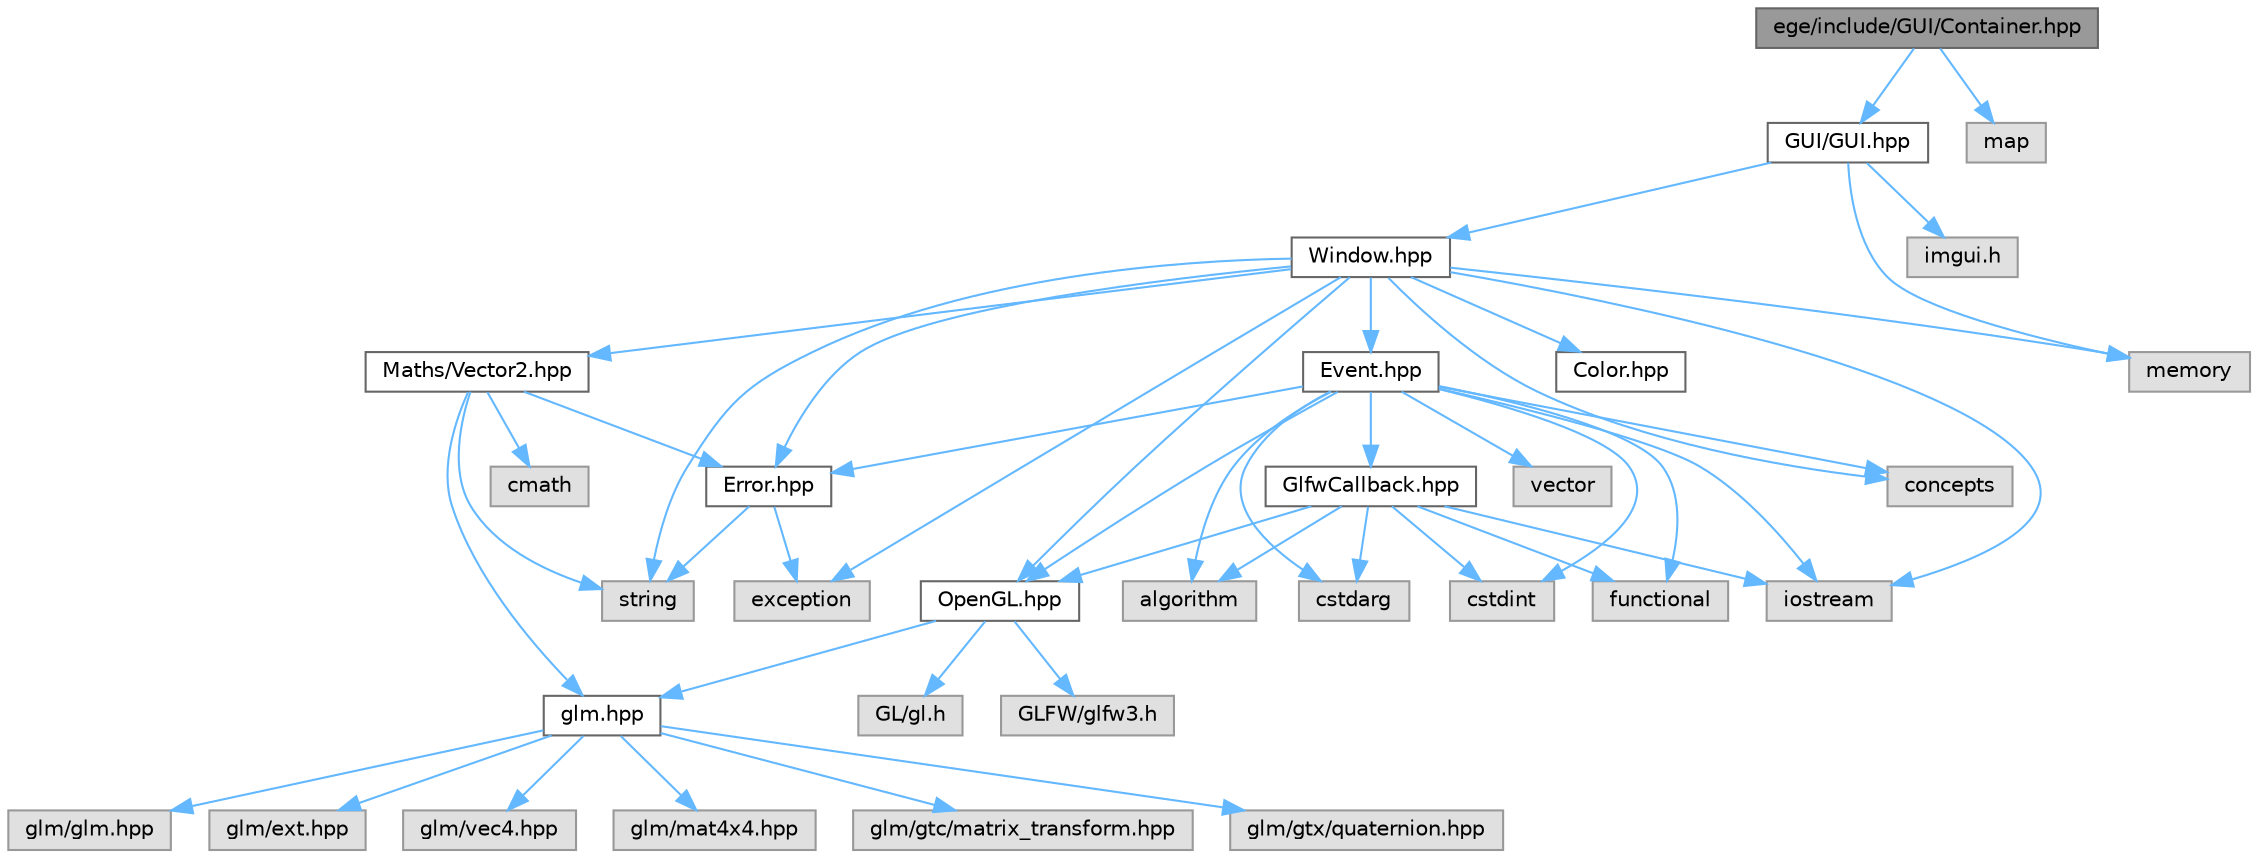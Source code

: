 digraph "ege/include/GUI/Container.hpp"
{
 // LATEX_PDF_SIZE
  bgcolor="transparent";
  edge [fontname=Helvetica,fontsize=10,labelfontname=Helvetica,labelfontsize=10];
  node [fontname=Helvetica,fontsize=10,shape=box,height=0.2,width=0.4];
  Node1 [id="Node000001",label="ege/include/GUI/Container.hpp",height=0.2,width=0.4,color="gray40", fillcolor="grey60", style="filled", fontcolor="black",tooltip=" "];
  Node1 -> Node2 [id="edge47_Node000001_Node000002",color="steelblue1",style="solid",tooltip=" "];
  Node2 [id="Node000002",label="GUI/GUI.hpp",height=0.2,width=0.4,color="grey40", fillcolor="white", style="filled",URL="$GUI_8hpp.html",tooltip=" "];
  Node2 -> Node3 [id="edge48_Node000002_Node000003",color="steelblue1",style="solid",tooltip=" "];
  Node3 [id="Node000003",label="Window.hpp",height=0.2,width=0.4,color="grey40", fillcolor="white", style="filled",URL="$Window_8hpp.html",tooltip="Contains the declaration of the Window class."];
  Node3 -> Node4 [id="edge49_Node000003_Node000004",color="steelblue1",style="solid",tooltip=" "];
  Node4 [id="Node000004",label="Color.hpp",height=0.2,width=0.4,color="grey40", fillcolor="white", style="filled",URL="$Color_8hpp.html",tooltip="Defines the Color class for representing RGBA colors."];
  Node3 -> Node5 [id="edge50_Node000003_Node000005",color="steelblue1",style="solid",tooltip=" "];
  Node5 [id="Node000005",label="Error.hpp",height=0.2,width=0.4,color="grey40", fillcolor="white", style="filled",URL="$Error_8hpp.html",tooltip="Defines the Error class for the ETIB Game Engine."];
  Node5 -> Node6 [id="edge51_Node000005_Node000006",color="steelblue1",style="solid",tooltip=" "];
  Node6 [id="Node000006",label="exception",height=0.2,width=0.4,color="grey60", fillcolor="#E0E0E0", style="filled",tooltip=" "];
  Node5 -> Node7 [id="edge52_Node000005_Node000007",color="steelblue1",style="solid",tooltip=" "];
  Node7 [id="Node000007",label="string",height=0.2,width=0.4,color="grey60", fillcolor="#E0E0E0", style="filled",tooltip=" "];
  Node3 -> Node8 [id="edge53_Node000003_Node000008",color="steelblue1",style="solid",tooltip=" "];
  Node8 [id="Node000008",label="Event.hpp",height=0.2,width=0.4,color="grey40", fillcolor="white", style="filled",URL="$Event_8hpp.html",tooltip="Contains the declaration of the Eventindow class."];
  Node8 -> Node5 [id="edge54_Node000008_Node000005",color="steelblue1",style="solid",tooltip=" "];
  Node8 -> Node9 [id="edge55_Node000008_Node000009",color="steelblue1",style="solid",tooltip=" "];
  Node9 [id="Node000009",label="GlfwCallback.hpp",height=0.2,width=0.4,color="grey40", fillcolor="white", style="filled",URL="$GlfwCallback_8hpp.html",tooltip=" "];
  Node9 -> Node10 [id="edge56_Node000009_Node000010",color="steelblue1",style="solid",tooltip=" "];
  Node10 [id="Node000010",label="OpenGL.hpp",height=0.2,width=0.4,color="grey40", fillcolor="white", style="filled",URL="$OpenGL_8hpp.html",tooltip=" "];
  Node10 -> Node11 [id="edge57_Node000010_Node000011",color="steelblue1",style="solid",tooltip=" "];
  Node11 [id="Node000011",label="glm.hpp",height=0.2,width=0.4,color="grey40", fillcolor="white", style="filled",URL="$glm_8hpp.html",tooltip=" "];
  Node11 -> Node12 [id="edge58_Node000011_Node000012",color="steelblue1",style="solid",tooltip=" "];
  Node12 [id="Node000012",label="glm/glm.hpp",height=0.2,width=0.4,color="grey60", fillcolor="#E0E0E0", style="filled",tooltip=" "];
  Node11 -> Node13 [id="edge59_Node000011_Node000013",color="steelblue1",style="solid",tooltip=" "];
  Node13 [id="Node000013",label="glm/ext.hpp",height=0.2,width=0.4,color="grey60", fillcolor="#E0E0E0", style="filled",tooltip=" "];
  Node11 -> Node14 [id="edge60_Node000011_Node000014",color="steelblue1",style="solid",tooltip=" "];
  Node14 [id="Node000014",label="glm/vec4.hpp",height=0.2,width=0.4,color="grey60", fillcolor="#E0E0E0", style="filled",tooltip=" "];
  Node11 -> Node15 [id="edge61_Node000011_Node000015",color="steelblue1",style="solid",tooltip=" "];
  Node15 [id="Node000015",label="glm/mat4x4.hpp",height=0.2,width=0.4,color="grey60", fillcolor="#E0E0E0", style="filled",tooltip=" "];
  Node11 -> Node16 [id="edge62_Node000011_Node000016",color="steelblue1",style="solid",tooltip=" "];
  Node16 [id="Node000016",label="glm/gtc/matrix_transform.hpp",height=0.2,width=0.4,color="grey60", fillcolor="#E0E0E0", style="filled",tooltip=" "];
  Node11 -> Node17 [id="edge63_Node000011_Node000017",color="steelblue1",style="solid",tooltip=" "];
  Node17 [id="Node000017",label="glm/gtx/quaternion.hpp",height=0.2,width=0.4,color="grey60", fillcolor="#E0E0E0", style="filled",tooltip=" "];
  Node10 -> Node18 [id="edge64_Node000010_Node000018",color="steelblue1",style="solid",tooltip=" "];
  Node18 [id="Node000018",label="GL/gl.h",height=0.2,width=0.4,color="grey60", fillcolor="#E0E0E0", style="filled",tooltip=" "];
  Node10 -> Node19 [id="edge65_Node000010_Node000019",color="steelblue1",style="solid",tooltip=" "];
  Node19 [id="Node000019",label="GLFW/glfw3.h",height=0.2,width=0.4,color="grey60", fillcolor="#E0E0E0", style="filled",tooltip=" "];
  Node9 -> Node20 [id="edge66_Node000009_Node000020",color="steelblue1",style="solid",tooltip=" "];
  Node20 [id="Node000020",label="algorithm",height=0.2,width=0.4,color="grey60", fillcolor="#E0E0E0", style="filled",tooltip=" "];
  Node9 -> Node21 [id="edge67_Node000009_Node000021",color="steelblue1",style="solid",tooltip=" "];
  Node21 [id="Node000021",label="cstdarg",height=0.2,width=0.4,color="grey60", fillcolor="#E0E0E0", style="filled",tooltip=" "];
  Node9 -> Node22 [id="edge68_Node000009_Node000022",color="steelblue1",style="solid",tooltip=" "];
  Node22 [id="Node000022",label="cstdint",height=0.2,width=0.4,color="grey60", fillcolor="#E0E0E0", style="filled",tooltip=" "];
  Node9 -> Node23 [id="edge69_Node000009_Node000023",color="steelblue1",style="solid",tooltip=" "];
  Node23 [id="Node000023",label="functional",height=0.2,width=0.4,color="grey60", fillcolor="#E0E0E0", style="filled",tooltip=" "];
  Node9 -> Node24 [id="edge70_Node000009_Node000024",color="steelblue1",style="solid",tooltip=" "];
  Node24 [id="Node000024",label="iostream",height=0.2,width=0.4,color="grey60", fillcolor="#E0E0E0", style="filled",tooltip=" "];
  Node8 -> Node10 [id="edge71_Node000008_Node000010",color="steelblue1",style="solid",tooltip=" "];
  Node8 -> Node20 [id="edge72_Node000008_Node000020",color="steelblue1",style="solid",tooltip=" "];
  Node8 -> Node25 [id="edge73_Node000008_Node000025",color="steelblue1",style="solid",tooltip=" "];
  Node25 [id="Node000025",label="concepts",height=0.2,width=0.4,color="grey60", fillcolor="#E0E0E0", style="filled",tooltip=" "];
  Node8 -> Node21 [id="edge74_Node000008_Node000021",color="steelblue1",style="solid",tooltip=" "];
  Node8 -> Node22 [id="edge75_Node000008_Node000022",color="steelblue1",style="solid",tooltip=" "];
  Node8 -> Node23 [id="edge76_Node000008_Node000023",color="steelblue1",style="solid",tooltip=" "];
  Node8 -> Node24 [id="edge77_Node000008_Node000024",color="steelblue1",style="solid",tooltip=" "];
  Node8 -> Node26 [id="edge78_Node000008_Node000026",color="steelblue1",style="solid",tooltip=" "];
  Node26 [id="Node000026",label="vector",height=0.2,width=0.4,color="grey60", fillcolor="#E0E0E0", style="filled",tooltip=" "];
  Node3 -> Node27 [id="edge79_Node000003_Node000027",color="steelblue1",style="solid",tooltip=" "];
  Node27 [id="Node000027",label="Maths/Vector2.hpp",height=0.2,width=0.4,color="grey40", fillcolor="white", style="filled",URL="$Vector2_8hpp.html",tooltip="Defines the Vector2 class for representing 2D vectors."];
  Node27 -> Node5 [id="edge80_Node000027_Node000005",color="steelblue1",style="solid",tooltip=" "];
  Node27 -> Node11 [id="edge81_Node000027_Node000011",color="steelblue1",style="solid",tooltip=" "];
  Node27 -> Node28 [id="edge82_Node000027_Node000028",color="steelblue1",style="solid",tooltip=" "];
  Node28 [id="Node000028",label="cmath",height=0.2,width=0.4,color="grey60", fillcolor="#E0E0E0", style="filled",tooltip=" "];
  Node27 -> Node7 [id="edge83_Node000027_Node000007",color="steelblue1",style="solid",tooltip=" "];
  Node3 -> Node10 [id="edge84_Node000003_Node000010",color="steelblue1",style="solid",tooltip=" "];
  Node3 -> Node25 [id="edge85_Node000003_Node000025",color="steelblue1",style="solid",tooltip=" "];
  Node3 -> Node6 [id="edge86_Node000003_Node000006",color="steelblue1",style="solid",tooltip=" "];
  Node3 -> Node24 [id="edge87_Node000003_Node000024",color="steelblue1",style="solid",tooltip=" "];
  Node3 -> Node29 [id="edge88_Node000003_Node000029",color="steelblue1",style="solid",tooltip=" "];
  Node29 [id="Node000029",label="memory",height=0.2,width=0.4,color="grey60", fillcolor="#E0E0E0", style="filled",tooltip=" "];
  Node3 -> Node7 [id="edge89_Node000003_Node000007",color="steelblue1",style="solid",tooltip=" "];
  Node2 -> Node29 [id="edge90_Node000002_Node000029",color="steelblue1",style="solid",tooltip=" "];
  Node2 -> Node30 [id="edge91_Node000002_Node000030",color="steelblue1",style="solid",tooltip=" "];
  Node30 [id="Node000030",label="imgui.h",height=0.2,width=0.4,color="grey60", fillcolor="#E0E0E0", style="filled",tooltip=" "];
  Node1 -> Node31 [id="edge92_Node000001_Node000031",color="steelblue1",style="solid",tooltip=" "];
  Node31 [id="Node000031",label="map",height=0.2,width=0.4,color="grey60", fillcolor="#E0E0E0", style="filled",tooltip=" "];
}
